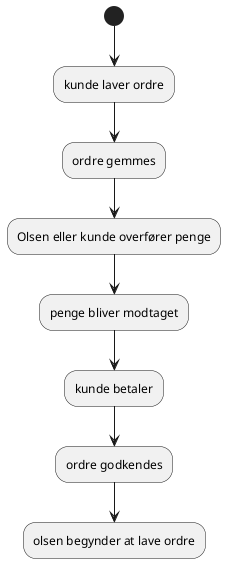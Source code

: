 
@startuml

(*) --> kunde laver ordre
        --> ordre gemmes
            --> Olsen eller kunde overfører penge
            --> penge bliver modtaget
            --> kunde betaler
        --> ordre godkendes
    --> olsen begynder at lave ordre




@enduml